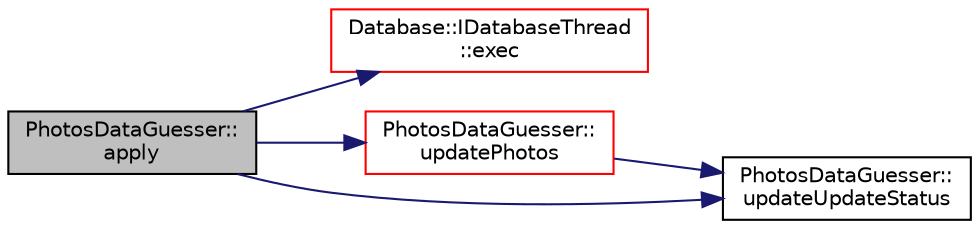 digraph "PhotosDataGuesser::apply"
{
 // LATEX_PDF_SIZE
  edge [fontname="Helvetica",fontsize="10",labelfontname="Helvetica",labelfontsize="10"];
  node [fontname="Helvetica",fontsize="10",shape=record];
  rankdir="LR";
  Node1 [label="PhotosDataGuesser::\lapply",height=0.2,width=0.4,color="black", fillcolor="grey75", style="filled", fontcolor="black",tooltip=" "];
  Node1 -> Node2 [color="midnightblue",fontsize="10",style="solid",fontname="Helvetica"];
  Node2 [label="Database::IDatabaseThread\l::exec",height=0.2,width=0.4,color="red", fillcolor="white", style="filled",URL="$struct_database_1_1_i_database_thread.html#aa25e04d591d1bfd1e414ce086b2af93e",tooltip=" "];
  Node1 -> Node5 [color="midnightblue",fontsize="10",style="solid",fontname="Helvetica"];
  Node5 [label="PhotosDataGuesser::\lupdatePhotos",height=0.2,width=0.4,color="red", fillcolor="white", style="filled",URL="$class_photos_data_guesser.html#a871a5f672326c05ca924bd17f41796dc",tooltip=" "];
  Node5 -> Node9 [color="midnightblue",fontsize="10",style="solid",fontname="Helvetica"];
  Node9 [label="PhotosDataGuesser::\lupdateUpdateStatus",height=0.2,width=0.4,color="black", fillcolor="white", style="filled",URL="$class_photos_data_guesser.html#aee41834a5811af02abe2abbb549dca4b",tooltip=" "];
  Node1 -> Node9 [color="midnightblue",fontsize="10",style="solid",fontname="Helvetica"];
}

